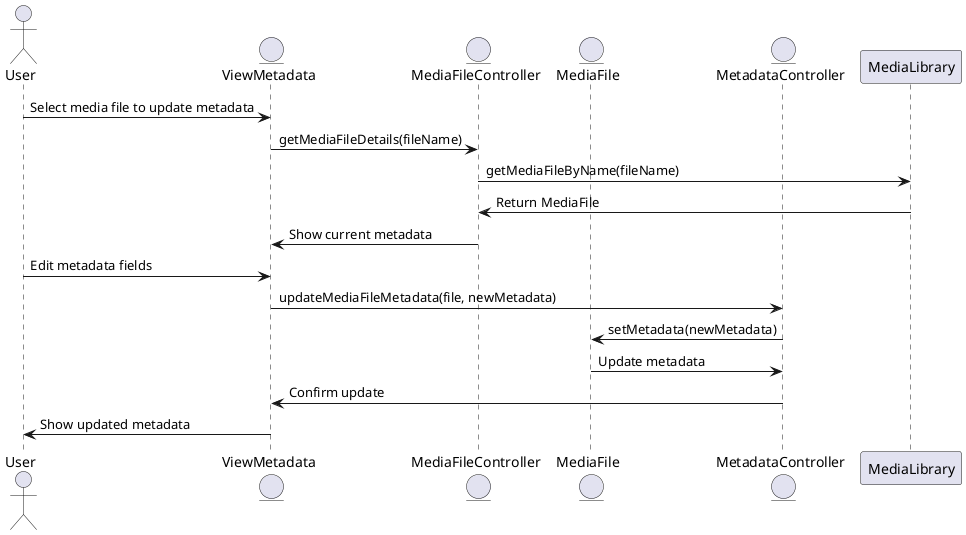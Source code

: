 @startuml UpdateMediaFileMetadata
actor User
entity ViewMetadata
entity MediaFileController
entity MediaFile
entity MetadataController

User -> ViewMetadata: Select media file to update metadata
ViewMetadata -> MediaFileController: getMediaFileDetails(fileName)
MediaFileController -> MediaLibrary: getMediaFileByName(fileName)
MediaLibrary -> MediaFileController: Return MediaFile
MediaFileController -> ViewMetadata: Show current metadata
User -> ViewMetadata: Edit metadata fields
ViewMetadata -> MetadataController: updateMediaFileMetadata(file, newMetadata)
MetadataController -> MediaFile: setMetadata(newMetadata)
MediaFile -> MetadataController: Update metadata
MetadataController -> ViewMetadata: Confirm update
ViewMetadata -> User: Show updated metadata
@enduml
